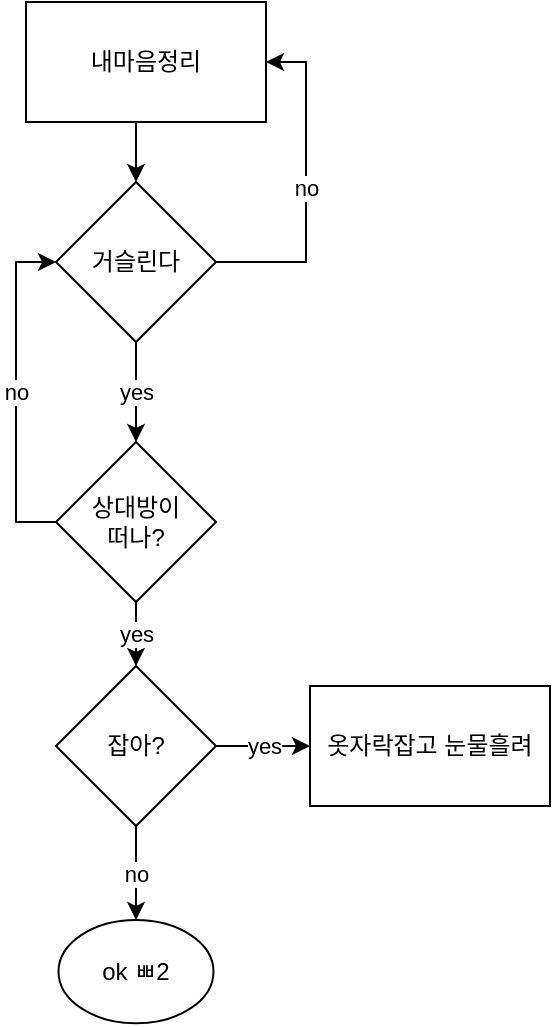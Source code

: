 <mxfile version="21.6.8" type="device">
  <diagram name="페이지-1" id="qqbex0Bg_a6Da8rbGSVL">
    <mxGraphModel dx="1524" dy="-10135" grid="0" gridSize="10" guides="1" tooltips="1" connect="1" arrows="1" fold="1" page="0" pageScale="1" pageWidth="827" pageHeight="1169" math="0" shadow="0">
      <root>
        <mxCell id="0" />
        <mxCell id="1" parent="0" />
        <mxCell id="-i15NabXnN7qi55ZS0tn-4" style="edgeStyle=orthogonalEdgeStyle;rounded=0;orthogonalLoop=1;jettySize=auto;html=1;exitX=0.5;exitY=1;exitDx=0;exitDy=0;entryX=0.5;entryY=0;entryDx=0;entryDy=0;" parent="1" source="-i15NabXnN7qi55ZS0tn-1" target="-i15NabXnN7qi55ZS0tn-2" edge="1">
          <mxGeometry relative="1" as="geometry" />
        </mxCell>
        <mxCell id="-i15NabXnN7qi55ZS0tn-1" value="내마음정리" style="rounded=0;whiteSpace=wrap;html=1;" parent="1" vertex="1">
          <mxGeometry x="-113" y="10914" width="120" height="60" as="geometry" />
        </mxCell>
        <mxCell id="-i15NabXnN7qi55ZS0tn-3" value="no" style="edgeStyle=orthogonalEdgeStyle;rounded=0;orthogonalLoop=1;jettySize=auto;html=1;entryX=1;entryY=0.5;entryDx=0;entryDy=0;" parent="1" source="-i15NabXnN7qi55ZS0tn-2" target="-i15NabXnN7qi55ZS0tn-1" edge="1">
          <mxGeometry relative="1" as="geometry">
            <Array as="points">
              <mxPoint x="27" y="11044" />
              <mxPoint x="27" y="10944" />
            </Array>
          </mxGeometry>
        </mxCell>
        <mxCell id="-i15NabXnN7qi55ZS0tn-11" value="yes" style="edgeStyle=orthogonalEdgeStyle;rounded=0;orthogonalLoop=1;jettySize=auto;html=1;exitX=0.5;exitY=1;exitDx=0;exitDy=0;" parent="1" source="-i15NabXnN7qi55ZS0tn-2" target="-i15NabXnN7qi55ZS0tn-8" edge="1">
          <mxGeometry relative="1" as="geometry" />
        </mxCell>
        <mxCell id="-i15NabXnN7qi55ZS0tn-2" value="거슬린다" style="rhombus;whiteSpace=wrap;html=1;" parent="1" vertex="1">
          <mxGeometry x="-98" y="11004" width="80" height="80" as="geometry" />
        </mxCell>
        <mxCell id="-i15NabXnN7qi55ZS0tn-12" value="no" style="edgeStyle=orthogonalEdgeStyle;rounded=0;orthogonalLoop=1;jettySize=auto;html=1;entryX=0;entryY=0.5;entryDx=0;entryDy=0;" parent="1" source="-i15NabXnN7qi55ZS0tn-8" target="-i15NabXnN7qi55ZS0tn-2" edge="1">
          <mxGeometry relative="1" as="geometry">
            <Array as="points">
              <mxPoint x="-118" y="11174" />
              <mxPoint x="-118" y="11044" />
            </Array>
          </mxGeometry>
        </mxCell>
        <mxCell id="-i15NabXnN7qi55ZS0tn-19" value="yes" style="edgeStyle=orthogonalEdgeStyle;rounded=0;orthogonalLoop=1;jettySize=auto;html=1;entryX=0.5;entryY=0;entryDx=0;entryDy=0;" parent="1" source="-i15NabXnN7qi55ZS0tn-8" target="-i15NabXnN7qi55ZS0tn-18" edge="1">
          <mxGeometry relative="1" as="geometry" />
        </mxCell>
        <mxCell id="-i15NabXnN7qi55ZS0tn-8" value="상대방이&lt;br&gt;떠나?" style="rhombus;whiteSpace=wrap;html=1;" parent="1" vertex="1">
          <mxGeometry x="-98" y="11134" width="80" height="80" as="geometry" />
        </mxCell>
        <mxCell id="-i15NabXnN7qi55ZS0tn-22" value="yes" style="edgeStyle=orthogonalEdgeStyle;rounded=0;orthogonalLoop=1;jettySize=auto;html=1;exitX=1;exitY=0.5;exitDx=0;exitDy=0;" parent="1" source="-i15NabXnN7qi55ZS0tn-18" target="-i15NabXnN7qi55ZS0tn-21" edge="1">
          <mxGeometry relative="1" as="geometry" />
        </mxCell>
        <mxCell id="-i15NabXnN7qi55ZS0tn-24" value="no" style="edgeStyle=orthogonalEdgeStyle;rounded=0;orthogonalLoop=1;jettySize=auto;html=1;entryX=0.5;entryY=0;entryDx=0;entryDy=0;" parent="1" source="-i15NabXnN7qi55ZS0tn-18" target="-i15NabXnN7qi55ZS0tn-23" edge="1">
          <mxGeometry relative="1" as="geometry" />
        </mxCell>
        <mxCell id="-i15NabXnN7qi55ZS0tn-18" value="잡아?" style="rhombus;whiteSpace=wrap;html=1;" parent="1" vertex="1">
          <mxGeometry x="-98" y="11246" width="80" height="80" as="geometry" />
        </mxCell>
        <mxCell id="-i15NabXnN7qi55ZS0tn-21" value="옷자락잡고 눈물흘려" style="rounded=0;whiteSpace=wrap;html=1;" parent="1" vertex="1">
          <mxGeometry x="29" y="11256" width="120" height="60" as="geometry" />
        </mxCell>
        <mxCell id="-i15NabXnN7qi55ZS0tn-23" value="ok ㅃ2" style="ellipse;whiteSpace=wrap;html=1;" parent="1" vertex="1">
          <mxGeometry x="-96.75" y="11373" width="77.5" height="51.67" as="geometry" />
        </mxCell>
      </root>
    </mxGraphModel>
  </diagram>
</mxfile>
